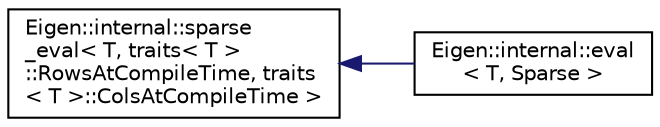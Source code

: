 digraph "Graphical Class Hierarchy"
{
  edge [fontname="Helvetica",fontsize="10",labelfontname="Helvetica",labelfontsize="10"];
  node [fontname="Helvetica",fontsize="10",shape=record];
  rankdir="LR";
  Node1 [label="Eigen::internal::sparse\l_eval\< T, traits\< T \>\l::RowsAtCompileTime, traits\l\< T \>::ColsAtCompileTime \>",height=0.2,width=0.4,color="black", fillcolor="white", style="filled",URL="$struct_eigen_1_1internal_1_1sparse__eval.html"];
  Node1 -> Node2 [dir="back",color="midnightblue",fontsize="10",style="solid",fontname="Helvetica"];
  Node2 [label="Eigen::internal::eval\l\< T, Sparse \>",height=0.2,width=0.4,color="black", fillcolor="white", style="filled",URL="$struct_eigen_1_1internal_1_1eval_3_01_t_00_01_sparse_01_4.html"];
}
